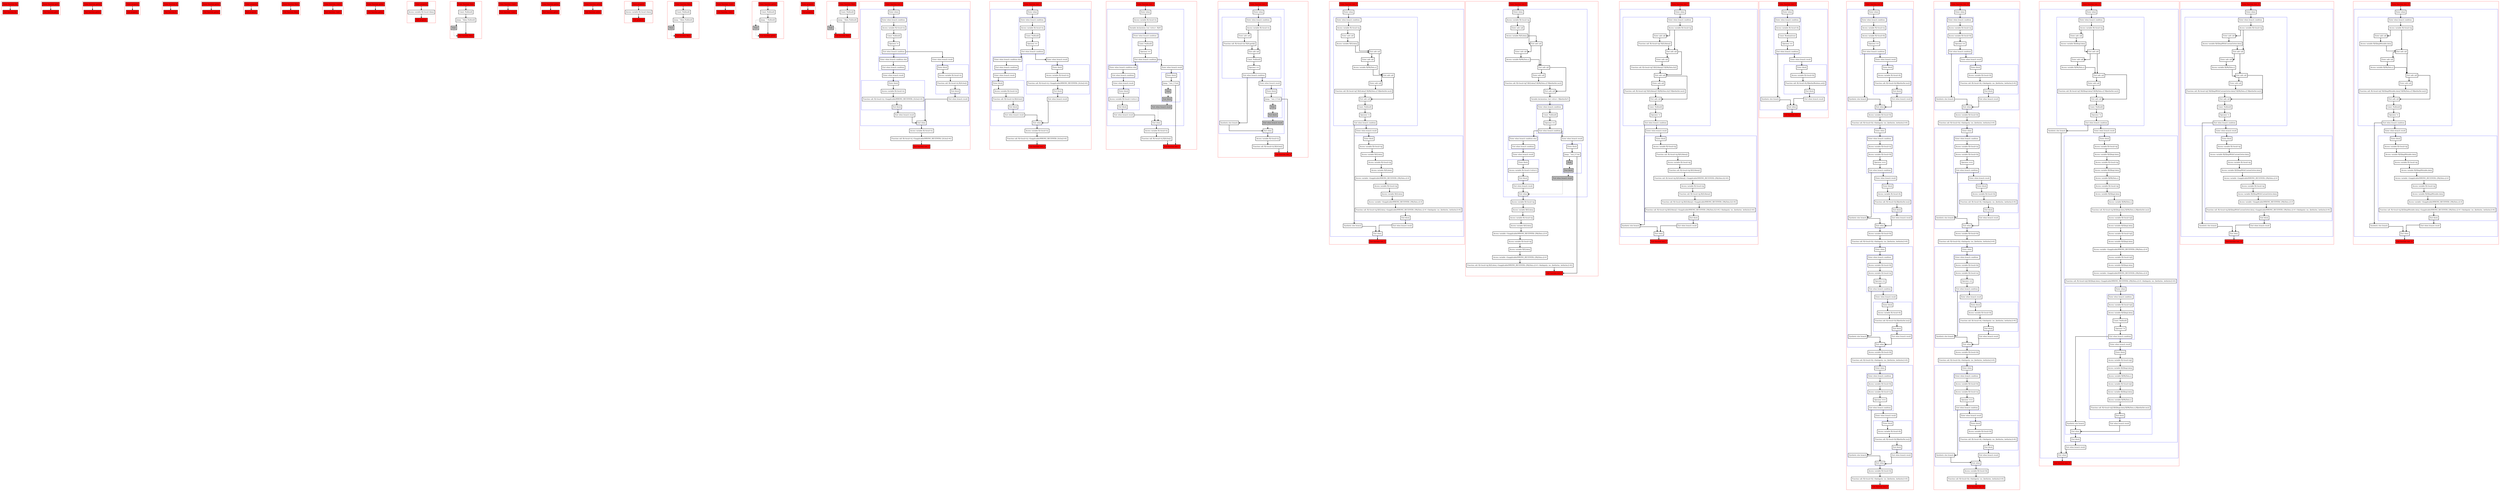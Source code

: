 digraph nullability_kt {
    graph [splines=ortho nodesep=3]
    node [shape=box penwidth=2]
    edge [penwidth=2]

    subgraph cluster_0 {
        color=red
        0 [label="Enter function foo" style="filled" fillcolor=red];
        1 [label="Exit function foo" style="filled" fillcolor=red];
    }

    0 -> {1};

    subgraph cluster_1 {
        color=red
        2 [label="Enter function getA" style="filled" fillcolor=red];
        3 [label="Exit function getA" style="filled" fillcolor=red];
    }

    2 -> {3};

    subgraph cluster_2 {
        color=red
        4 [label="Enter function getter" style="filled" fillcolor=red];
        5 [label="Exit function getter" style="filled" fillcolor=red];
    }

    4 -> {5};

    subgraph cluster_3 {
        color=red
        6 [label="Enter property" style="filled" fillcolor=red];
        7 [label="Exit property" style="filled" fillcolor=red];
    }

    6 -> {7};

    subgraph cluster_4 {
        color=red
        8 [label="Enter function fs" style="filled" fillcolor=red];
        9 [label="Exit function fs" style="filled" fillcolor=red];
    }

    8 -> {9};

    subgraph cluster_5 {
        color=red
        10 [label="Enter function getter" style="filled" fillcolor=red];
        11 [label="Exit function getter" style="filled" fillcolor=red];
    }

    10 -> {11};

    subgraph cluster_6 {
        color=red
        12 [label="Enter property" style="filled" fillcolor=red];
        13 [label="Exit property" style="filled" fillcolor=red];
    }

    12 -> {13};

    subgraph cluster_7 {
        color=red
        14 [label="Enter function fdata" style="filled" fillcolor=red];
        15 [label="Exit function fdata" style="filled" fillcolor=red];
    }

    14 -> {15};

    subgraph cluster_8 {
        color=red
        16 [label="Enter function <init>" style="filled" fillcolor=red];
        17 [label="Exit function <init>" style="filled" fillcolor=red];
    }

    16 -> {17};

    subgraph cluster_9 {
        color=red
        18 [label="Enter function getter" style="filled" fillcolor=red];
        19 [label="Exit function getter" style="filled" fillcolor=red];
    }

    18 -> {19};

    subgraph cluster_10 {
        color=red
        20 [label="Enter property" style="filled" fillcolor=red];
        21 [label="Access variable R|<local>/data|"];
        22 [label="Exit property" style="filled" fillcolor=red];
    }

    20 -> {21};
    21 -> {22};

    subgraph cluster_11 {
        color=red
        23 [label="Enter function fdata" style="filled" fillcolor=red];
        24 [label="Const: Null(null)"];
        25 [label="Jump: ^fdata Null(null)"];
        26 [label="Stub" style="filled" fillcolor=gray];
        27 [label="Exit function fdata" style="filled" fillcolor=red];
    }

    23 -> {24};
    24 -> {25};
    25 -> {27};
    25 -> {26} [style=dotted];
    26 -> {27} [style=dotted];

    subgraph cluster_12 {
        color=red
        28 [label="Enter function <init>" style="filled" fillcolor=red];
        29 [label="Exit function <init>" style="filled" fillcolor=red];
    }

    28 -> {29};

    subgraph cluster_13 {
        color=red
        30 [label="Enter function getter" style="filled" fillcolor=red];
        31 [label="Exit function getter" style="filled" fillcolor=red];
    }

    30 -> {31};

    subgraph cluster_14 {
        color=red
        32 [label="Enter function setter" style="filled" fillcolor=red];
        33 [label="Exit function setter" style="filled" fillcolor=red];
    }

    32 -> {33};

    subgraph cluster_15 {
        color=red
        34 [label="Enter property" style="filled" fillcolor=red];
        35 [label="Access variable R|<local>/data|"];
        36 [label="Exit property" style="filled" fillcolor=red];
    }

    34 -> {35};
    35 -> {36};

    subgraph cluster_16 {
        color=red
        37 [label="Enter function fdata" style="filled" fillcolor=red];
        38 [label="Const: Null(null)"];
        39 [label="Jump: ^fdata Null(null)"];
        40 [label="Stub" style="filled" fillcolor=gray];
        41 [label="Exit function fdata" style="filled" fillcolor=red];
    }

    37 -> {38};
    38 -> {39};
    39 -> {41};
    39 -> {40} [style=dotted];
    40 -> {41} [style=dotted];

    subgraph cluster_17 {
        color=red
        42 [label="Enter function <init>" style="filled" fillcolor=red];
        43 [label="Exit function <init>" style="filled" fillcolor=red];
    }

    42 -> {43};

    subgraph cluster_18 {
        color=red
        44 [label="Enter function getter" style="filled" fillcolor=red];
        45 [label="Const: Null(null)"];
        46 [label="Jump: ^ Null(null)"];
        47 [label="Stub" style="filled" fillcolor=gray];
        48 [label="Exit function getter" style="filled" fillcolor=red];
    }

    44 -> {45};
    45 -> {46};
    46 -> {48};
    46 -> {47} [style=dotted];
    47 -> {48} [style=dotted];

    subgraph cluster_19 {
        color=red
        49 [label="Enter property" style="filled" fillcolor=red];
        50 [label="Exit property" style="filled" fillcolor=red];
    }

    49 -> {50};

    subgraph cluster_20 {
        color=red
        51 [label="Enter function fdata" style="filled" fillcolor=red];
        52 [label="Const: Null(null)"];
        53 [label="Jump: ^fdata Null(null)"];
        54 [label="Stub" style="filled" fillcolor=gray];
        55 [label="Exit function fdata" style="filled" fillcolor=red];
    }

    51 -> {52};
    52 -> {53};
    53 -> {55};
    53 -> {54} [style=dotted];
    54 -> {55} [style=dotted];

    subgraph cluster_21 {
        color=red
        56 [label="Enter function test_1" style="filled" fillcolor=red];
        subgraph cluster_22 {
            color=blue
            57 [label="Enter when"];
            subgraph cluster_23 {
                color=blue
                58 [label="Enter when branch condition "];
                59 [label="Access variable R|<local>/x|"];
                60 [label="Const: Null(null)"];
                61 [label="Operator !="];
                62 [label="Exit when branch condition"];
            }
            subgraph cluster_24 {
                color=blue
                63 [label="Enter when branch condition else"];
                64 [label="Exit when branch condition"];
            }
            65 [label="Enter when branch result"];
            subgraph cluster_25 {
                color=blue
                66 [label="Enter block"];
                67 [label="Access variable R|<local>/x|"];
                68 [label="Function call: R|<local>/x|.<Inapplicable(WRONG_RECEIVER): [/A.foo]>#()"];
                69 [label="Exit block"];
            }
            70 [label="Exit when branch result"];
            71 [label="Enter when branch result"];
            subgraph cluster_26 {
                color=blue
                72 [label="Enter block"];
                73 [label="Access variable R|<local>/x|"];
                74 [label="Function call: R|<local>/x|.R|/A.foo|()"];
                75 [label="Exit block"];
            }
            76 [label="Exit when branch result"];
            77 [label="Exit when"];
        }
        78 [label="Access variable R|<local>/x|"];
        79 [label="Function call: R|<local>/x|.<Inapplicable(WRONG_RECEIVER): [/A.foo]>#()"];
        80 [label="Exit function test_1" style="filled" fillcolor=red];
    }

    56 -> {57};
    57 -> {58};
    58 -> {59};
    59 -> {60};
    60 -> {61};
    61 -> {62};
    62 -> {71 63};
    63 -> {64};
    64 -> {65};
    65 -> {66};
    66 -> {67};
    67 -> {68};
    68 -> {69};
    69 -> {70};
    70 -> {77};
    71 -> {72};
    72 -> {73};
    73 -> {74};
    74 -> {75};
    75 -> {76};
    76 -> {77};
    77 -> {78};
    78 -> {79};
    79 -> {80};

    subgraph cluster_27 {
        color=red
        81 [label="Enter function test_2" style="filled" fillcolor=red];
        subgraph cluster_28 {
            color=blue
            82 [label="Enter when"];
            subgraph cluster_29 {
                color=blue
                83 [label="Enter when branch condition "];
                84 [label="Access variable R|<local>/x|"];
                85 [label="Const: Null(null)"];
                86 [label="Operator =="];
                87 [label="Exit when branch condition"];
            }
            subgraph cluster_30 {
                color=blue
                88 [label="Enter when branch condition else"];
                89 [label="Exit when branch condition"];
            }
            90 [label="Enter when branch result"];
            subgraph cluster_31 {
                color=blue
                91 [label="Enter block"];
                92 [label="Access variable R|<local>/x|"];
                93 [label="Function call: R|<local>/x|.R|/A.foo|()"];
                94 [label="Exit block"];
            }
            95 [label="Exit when branch result"];
            96 [label="Enter when branch result"];
            subgraph cluster_32 {
                color=blue
                97 [label="Enter block"];
                98 [label="Access variable R|<local>/x|"];
                99 [label="Function call: R|<local>/x|.<Inapplicable(WRONG_RECEIVER): [/A.foo]>#()"];
                100 [label="Exit block"];
            }
            101 [label="Exit when branch result"];
            102 [label="Exit when"];
        }
        103 [label="Access variable R|<local>/x|"];
        104 [label="Function call: R|<local>/x|.<Inapplicable(WRONG_RECEIVER): [/A.foo]>#()"];
        105 [label="Exit function test_2" style="filled" fillcolor=red];
    }

    81 -> {82};
    82 -> {83};
    83 -> {84};
    84 -> {85};
    85 -> {86};
    86 -> {87};
    87 -> {96 88};
    88 -> {89};
    89 -> {90};
    90 -> {91};
    91 -> {92};
    92 -> {93};
    93 -> {94};
    94 -> {95};
    95 -> {102};
    96 -> {97};
    97 -> {98};
    98 -> {99};
    99 -> {100};
    100 -> {101};
    101 -> {102};
    102 -> {103};
    103 -> {104};
    104 -> {105};

    subgraph cluster_33 {
        color=red
        106 [label="Enter function test_3" style="filled" fillcolor=red];
        subgraph cluster_34 {
            color=blue
            107 [label="Enter when"];
            108 [label="Access variable R|<local>/x|"];
            109 [label="Variable declaration: lval <elvis>: R|A?|"];
            subgraph cluster_35 {
                color=blue
                110 [label="Enter when branch condition "];
                111 [label="Const: Null(null)"];
                112 [label="Operator =="];
                113 [label="Exit when branch condition"];
            }
            subgraph cluster_36 {
                color=blue
                114 [label="Enter when branch condition else"];
                115 [label="Exit when branch condition"];
            }
            116 [label="Enter when branch result"];
            subgraph cluster_37 {
                color=blue
                117 [label="Enter block"];
                118 [label="Access variable R|<local>/<elvis>|"];
                119 [label="Exit block"];
            }
            120 [label="Exit when branch result"];
            121 [label="Enter when branch result"];
            subgraph cluster_38 {
                color=blue
                122 [label="Enter block"];
                123 [label="Jump: ^test_3 Unit"];
                124 [label="Stub" style="filled" fillcolor=gray];
                125 [label="Exit block" style="filled" fillcolor=gray];
            }
            126 [label="Exit when branch result" style="filled" fillcolor=gray];
            127 [label="Exit when"];
        }
        128 [label="Access variable R|<local>/x|"];
        129 [label="Function call: R|<local>/x|.R|/A.foo|()"];
        130 [label="Exit function test_3" style="filled" fillcolor=red];
    }

    106 -> {107};
    107 -> {108};
    108 -> {109};
    109 -> {110};
    110 -> {111};
    111 -> {112};
    112 -> {113};
    113 -> {121 114};
    114 -> {115};
    115 -> {116};
    116 -> {117};
    117 -> {118};
    118 -> {119};
    119 -> {120};
    120 -> {127};
    121 -> {122};
    122 -> {123};
    123 -> {130};
    123 -> {124} [style=dotted];
    124 -> {125} [style=dotted];
    125 -> {126} [style=dotted];
    126 -> {127} [style=dotted];
    127 -> {128};
    128 -> {129};
    129 -> {130};

    subgraph cluster_39 {
        color=red
        131 [label="Enter function test_4" style="filled" fillcolor=red];
        subgraph cluster_40 {
            color=blue
            132 [label="Enter when"];
            subgraph cluster_41 {
                color=blue
                133 [label="Enter when branch condition "];
                134 [label="Access variable R|<local>/x|"];
                135 [label="Enter safe call"];
                136 [label="Function call: R|<local>/x|?.R|/A.getA|()"];
                137 [label="Exit safe call"];
                138 [label="Const: Null(null)"];
                139 [label="Operator =="];
                140 [label="Exit when branch condition"];
            }
            141 [label="Synthetic else branch"];
            142 [label="Enter when branch result"];
            subgraph cluster_42 {
                color=blue
                143 [label="Enter block"];
                144 [label="Jump: ^test_4 Unit"];
                145 [label="Stub" style="filled" fillcolor=gray];
                146 [label="Exit block" style="filled" fillcolor=gray];
            }
            147 [label="Exit when branch result" style="filled" fillcolor=gray];
            148 [label="Exit when"];
        }
        149 [label="Access variable R|<local>/x|"];
        150 [label="Function call: R|<local>/x|.R|/A.foo|()"];
        151 [label="Exit function test_4" style="filled" fillcolor=red];
    }

    131 -> {132};
    132 -> {133};
    133 -> {134};
    134 -> {135 137};
    135 -> {136};
    136 -> {137};
    137 -> {138};
    138 -> {139};
    139 -> {140};
    140 -> {142 141};
    141 -> {148};
    142 -> {143};
    143 -> {144};
    144 -> {151};
    144 -> {145} [style=dotted];
    145 -> {146} [style=dotted];
    146 -> {147} [style=dotted];
    147 -> {148} [style=dotted];
    148 -> {149};
    149 -> {150};
    150 -> {151};

    subgraph cluster_43 {
        color=red
        152 [label="Enter function test_5" style="filled" fillcolor=red];
        subgraph cluster_44 {
            color=blue
            153 [label="Enter when"];
            subgraph cluster_45 {
                color=blue
                154 [label="Enter when branch condition "];
                155 [label="Access variable R|<local>/q|"];
                156 [label="Enter safe call"];
                157 [label="Access variable R|/Q.data|"];
                158 [label="Exit safe call"];
                159 [label="Enter safe call"];
                160 [label="Access variable R|/MyData.s|"];
                161 [label="Exit safe call"];
                162 [label="Enter safe call"];
                163 [label="Function call: R|<local>/q|?.R|/Q.data|?.R|/MyData.s|?.R|kotlin/Int.inc|()"];
                164 [label="Exit safe call"];
                165 [label="Const: Null(null)"];
                166 [label="Operator !="];
                167 [label="Exit when branch condition"];
            }
            168 [label="Synthetic else branch"];
            169 [label="Enter when branch result"];
            subgraph cluster_46 {
                color=blue
                170 [label="Enter block"];
                171 [label="Access variable R|<local>/q|"];
                172 [label="Access variable R|/Q.data|"];
                173 [label="Access variable R|<local>/q|"];
                174 [label="Access variable R|/Q.data|"];
                175 [label="Access variable <Inapplicable(WRONG_RECEIVER): [/MyData.s]>#"];
                176 [label="Access variable R|<local>/q|"];
                177 [label="Access variable R|/Q.data|"];
                178 [label="Access variable <Inapplicable(WRONG_RECEIVER): [/MyData.s]>#"];
                179 [label="Function call: R|<local>/q|.R|/Q.data|.<Inapplicable(WRONG_RECEIVER): [/MyData.s]>#.<Ambiguity: inc, [kotlin/inc, kotlin/inc]>#()"];
                180 [label="Exit block"];
            }
            181 [label="Exit when branch result"];
            182 [label="Exit when"];
        }
        183 [label="Exit function test_5" style="filled" fillcolor=red];
    }

    152 -> {153};
    153 -> {154};
    154 -> {155};
    155 -> {156 158};
    156 -> {157};
    157 -> {158};
    158 -> {159 161};
    159 -> {160};
    160 -> {161};
    161 -> {162 164};
    162 -> {163};
    163 -> {164};
    164 -> {165};
    165 -> {166};
    166 -> {167};
    167 -> {169 168};
    168 -> {182};
    169 -> {170};
    170 -> {171};
    171 -> {172};
    172 -> {173};
    173 -> {174};
    174 -> {175};
    175 -> {176};
    176 -> {177};
    177 -> {178};
    178 -> {179};
    179 -> {180};
    180 -> {181};
    181 -> {182};
    182 -> {183};

    subgraph cluster_47 {
        color=red
        184 [label="Enter function test_6" style="filled" fillcolor=red];
        subgraph cluster_48 {
            color=blue
            185 [label="Enter when"];
            186 [label="Access variable R|<local>/q|"];
            187 [label="Enter safe call"];
            188 [label="Access variable R|/Q.data|"];
            189 [label="Exit safe call"];
            190 [label="Enter safe call"];
            191 [label="Access variable R|/MyData.s|"];
            192 [label="Exit safe call"];
            193 [label="Enter safe call"];
            194 [label="Function call: R|<local>/q|?.R|/Q.data|?.R|/MyData.s|?.R|kotlin/Int.inc|()"];
            195 [label="Exit safe call"];
            196 [label="Variable declaration: lval <elvis>: R|kotlin/Int?|"];
            subgraph cluster_49 {
                color=blue
                197 [label="Enter when branch condition "];
                198 [label="Const: Null(null)"];
                199 [label="Operator =="];
                200 [label="Exit when branch condition"];
            }
            subgraph cluster_50 {
                color=blue
                201 [label="Enter when branch condition else"];
                202 [label="Exit when branch condition"];
            }
            203 [label="Enter when branch result"];
            subgraph cluster_51 {
                color=blue
                204 [label="Enter block"];
                205 [label="Access variable R|<local>/<elvis>|"];
                206 [label="Exit block"];
            }
            207 [label="Exit when branch result"];
            208 [label="Enter when branch result"];
            subgraph cluster_52 {
                color=blue
                209 [label="Enter block"];
                210 [label="Jump: ^test_6 Unit"];
                211 [label="Stub" style="filled" fillcolor=gray];
                212 [label="Exit block" style="filled" fillcolor=gray];
            }
            213 [label="Exit when branch result" style="filled" fillcolor=gray];
            214 [label="Exit when"];
        }
        215 [label="Access variable R|<local>/q|"];
        216 [label="Access variable R|/Q.data|"];
        217 [label="Access variable R|<local>/q|"];
        218 [label="Access variable R|/Q.data|"];
        219 [label="Access variable <Inapplicable(WRONG_RECEIVER): [/MyData.s]>#"];
        220 [label="Access variable R|<local>/q|"];
        221 [label="Access variable R|/Q.data|"];
        222 [label="Access variable <Inapplicable(WRONG_RECEIVER): [/MyData.s]>#"];
        223 [label="Function call: R|<local>/q|.R|/Q.data|.<Inapplicable(WRONG_RECEIVER): [/MyData.s]>#.<Ambiguity: inc, [kotlin/inc, kotlin/inc]>#()"];
        224 [label="Exit function test_6" style="filled" fillcolor=red];
    }

    184 -> {185};
    185 -> {186};
    186 -> {187 189};
    187 -> {188};
    188 -> {189};
    189 -> {190 192};
    190 -> {191};
    191 -> {192};
    192 -> {193 195};
    193 -> {194};
    194 -> {195};
    195 -> {196};
    196 -> {197};
    197 -> {198};
    198 -> {199};
    199 -> {200};
    200 -> {208 201};
    201 -> {202};
    202 -> {203};
    203 -> {204};
    204 -> {205};
    205 -> {206};
    206 -> {207};
    207 -> {214};
    208 -> {209};
    209 -> {210};
    210 -> {224};
    210 -> {211} [style=dotted];
    211 -> {212} [style=dotted];
    212 -> {213} [style=dotted];
    213 -> {214} [style=dotted];
    214 -> {215};
    215 -> {216};
    216 -> {217};
    217 -> {218};
    218 -> {219};
    219 -> {220};
    220 -> {221};
    221 -> {222};
    222 -> {223};
    223 -> {224};

    subgraph cluster_53 {
        color=red
        225 [label="Enter function test_7" style="filled" fillcolor=red];
        subgraph cluster_54 {
            color=blue
            226 [label="Enter when"];
            subgraph cluster_55 {
                color=blue
                227 [label="Enter when branch condition "];
                228 [label="Access variable R|<local>/q|"];
                229 [label="Enter safe call"];
                230 [label="Function call: R|<local>/q|?.R|/Q.fdata|()"];
                231 [label="Exit safe call"];
                232 [label="Enter safe call"];
                233 [label="Function call: R|<local>/q|?.R|/Q.fdata|()?.R|/MyData.fs|()"];
                234 [label="Exit safe call"];
                235 [label="Enter safe call"];
                236 [label="Function call: R|<local>/q|?.R|/Q.fdata|()?.R|/MyData.fs|()?.R|kotlin/Int.inc|()"];
                237 [label="Exit safe call"];
                238 [label="Const: Null(null)"];
                239 [label="Operator !="];
                240 [label="Exit when branch condition"];
            }
            241 [label="Synthetic else branch"];
            242 [label="Enter when branch result"];
            subgraph cluster_56 {
                color=blue
                243 [label="Enter block"];
                244 [label="Access variable R|<local>/q|"];
                245 [label="Function call: R|<local>/q|.R|/Q.fdata|()"];
                246 [label="Access variable R|<local>/q|"];
                247 [label="Function call: R|<local>/q|.R|/Q.fdata|()"];
                248 [label="Function call: R|<local>/q|.R|/Q.fdata|().<Inapplicable(WRONG_RECEIVER): [/MyData.fs]>#()"];
                249 [label="Access variable R|<local>/q|"];
                250 [label="Function call: R|<local>/q|.R|/Q.fdata|()"];
                251 [label="Function call: R|<local>/q|.R|/Q.fdata|().<Inapplicable(WRONG_RECEIVER): [/MyData.fs]>#()"];
                252 [label="Function call: R|<local>/q|.R|/Q.fdata|().<Inapplicable(WRONG_RECEIVER): [/MyData.fs]>#().<Ambiguity: inc, [kotlin/inc, kotlin/inc]>#()"];
                253 [label="Exit block"];
            }
            254 [label="Exit when branch result"];
            255 [label="Exit when"];
        }
        256 [label="Exit function test_7" style="filled" fillcolor=red];
    }

    225 -> {226};
    226 -> {227};
    227 -> {228};
    228 -> {229 231};
    229 -> {230};
    230 -> {231};
    231 -> {232 234};
    232 -> {233};
    233 -> {234};
    234 -> {235 237};
    235 -> {236};
    236 -> {237};
    237 -> {238};
    238 -> {239};
    239 -> {240};
    240 -> {242 241};
    241 -> {255};
    242 -> {243};
    243 -> {244};
    244 -> {245};
    245 -> {246};
    246 -> {247};
    247 -> {248};
    248 -> {249};
    249 -> {250};
    250 -> {251};
    251 -> {252};
    252 -> {253};
    253 -> {254};
    254 -> {255};
    255 -> {256};

    subgraph cluster_57 {
        color=red
        257 [label="Enter function test_8" style="filled" fillcolor=red];
        subgraph cluster_58 {
            color=blue
            258 [label="Enter when"];
            subgraph cluster_59 {
                color=blue
                259 [label="Enter when branch condition "];
                260 [label="Access variable R|<local>/b|"];
                261 [label="Const: Boolean(true)"];
                262 [label="Operator =="];
                263 [label="Exit when branch condition"];
            }
            264 [label="Synthetic else branch"];
            265 [label="Enter when branch result"];
            subgraph cluster_60 {
                color=blue
                266 [label="Enter block"];
                267 [label="Access variable R|<local>/b|"];
                268 [label="Function call: R|<local>/b|.R|kotlin/Boolean.not|()"];
                269 [label="Exit block"];
            }
            270 [label="Exit when branch result"];
            271 [label="Exit when"];
        }
        272 [label="Exit function test_8" style="filled" fillcolor=red];
    }

    257 -> {258};
    258 -> {259};
    259 -> {260};
    260 -> {261};
    261 -> {262};
    262 -> {263};
    263 -> {265 264};
    264 -> {271};
    265 -> {266};
    266 -> {267};
    267 -> {268};
    268 -> {269};
    269 -> {270};
    270 -> {271};
    271 -> {272};

    subgraph cluster_61 {
        color=red
        273 [label="Enter function test_9" style="filled" fillcolor=red];
        subgraph cluster_62 {
            color=blue
            274 [label="Enter when"];
            subgraph cluster_63 {
                color=blue
                275 [label="Enter when branch condition "];
                276 [label="Access variable R|<local>/a|"];
                277 [label="Access variable R|<local>/b|"];
                278 [label="Operator =="];
                279 [label="Exit when branch condition"];
            }
            280 [label="Synthetic else branch"];
            281 [label="Enter when branch result"];
            subgraph cluster_64 {
                color=blue
                282 [label="Enter block"];
                283 [label="Access variable R|<local>/b|"];
                284 [label="Function call: R|<local>/b|.R|kotlin/Int.inc|()"];
                285 [label="Exit block"];
            }
            286 [label="Exit when branch result"];
            287 [label="Exit when"];
        }
        288 [label="Access variable R|<local>/b|"];
        289 [label="Function call: R|<local>/b|.<Ambiguity: inc, [kotlin/inc, kotlin/inc]>#()"];
        subgraph cluster_65 {
            color=blue
            290 [label="Enter when"];
            subgraph cluster_66 {
                color=blue
                291 [label="Enter when branch condition "];
                292 [label="Access variable R|<local>/a|"];
                293 [label="Access variable R|<local>/b|"];
                294 [label="Operator ==="];
                295 [label="Exit when branch condition"];
            }
            296 [label="Synthetic else branch"];
            297 [label="Enter when branch result"];
            subgraph cluster_67 {
                color=blue
                298 [label="Enter block"];
                299 [label="Access variable R|<local>/b|"];
                300 [label="Function call: R|<local>/b|.R|kotlin/Int.inc|()"];
                301 [label="Exit block"];
            }
            302 [label="Exit when branch result"];
            303 [label="Exit when"];
        }
        304 [label="Access variable R|<local>/b|"];
        305 [label="Function call: R|<local>/b|.<Ambiguity: inc, [kotlin/inc, kotlin/inc]>#()"];
        subgraph cluster_68 {
            color=blue
            306 [label="Enter when"];
            subgraph cluster_69 {
                color=blue
                307 [label="Enter when branch condition "];
                308 [label="Access variable R|<local>/b|"];
                309 [label="Access variable R|<local>/a|"];
                310 [label="Operator =="];
                311 [label="Exit when branch condition"];
            }
            312 [label="Synthetic else branch"];
            313 [label="Enter when branch result"];
            subgraph cluster_70 {
                color=blue
                314 [label="Enter block"];
                315 [label="Access variable R|<local>/b|"];
                316 [label="Function call: R|<local>/b|.R|kotlin/Int.inc|()"];
                317 [label="Exit block"];
            }
            318 [label="Exit when branch result"];
            319 [label="Exit when"];
        }
        320 [label="Access variable R|<local>/b|"];
        321 [label="Function call: R|<local>/b|.<Ambiguity: inc, [kotlin/inc, kotlin/inc]>#()"];
        subgraph cluster_71 {
            color=blue
            322 [label="Enter when"];
            subgraph cluster_72 {
                color=blue
                323 [label="Enter when branch condition "];
                324 [label="Access variable R|<local>/b|"];
                325 [label="Access variable R|<local>/a|"];
                326 [label="Operator ==="];
                327 [label="Exit when branch condition"];
            }
            328 [label="Synthetic else branch"];
            329 [label="Enter when branch result"];
            subgraph cluster_73 {
                color=blue
                330 [label="Enter block"];
                331 [label="Access variable R|<local>/b|"];
                332 [label="Function call: R|<local>/b|.R|kotlin/Int.inc|()"];
                333 [label="Exit block"];
            }
            334 [label="Exit when branch result"];
            335 [label="Exit when"];
        }
        336 [label="Access variable R|<local>/b|"];
        337 [label="Function call: R|<local>/b|.<Ambiguity: inc, [kotlin/inc, kotlin/inc]>#()"];
        338 [label="Exit function test_9" style="filled" fillcolor=red];
    }

    273 -> {274};
    274 -> {275};
    275 -> {276};
    276 -> {277};
    277 -> {278};
    278 -> {279};
    279 -> {281 280};
    280 -> {287};
    281 -> {282};
    282 -> {283};
    283 -> {284};
    284 -> {285};
    285 -> {286};
    286 -> {287};
    287 -> {288};
    288 -> {289};
    289 -> {290};
    290 -> {291};
    291 -> {292};
    292 -> {293};
    293 -> {294};
    294 -> {295};
    295 -> {297 296};
    296 -> {303};
    297 -> {298};
    298 -> {299};
    299 -> {300};
    300 -> {301};
    301 -> {302};
    302 -> {303};
    303 -> {304};
    304 -> {305};
    305 -> {306};
    306 -> {307};
    307 -> {308};
    308 -> {309};
    309 -> {310};
    310 -> {311};
    311 -> {313 312};
    312 -> {319};
    313 -> {314};
    314 -> {315};
    315 -> {316};
    316 -> {317};
    317 -> {318};
    318 -> {319};
    319 -> {320};
    320 -> {321};
    321 -> {322};
    322 -> {323};
    323 -> {324};
    324 -> {325};
    325 -> {326};
    326 -> {327};
    327 -> {329 328};
    328 -> {335};
    329 -> {330};
    330 -> {331};
    331 -> {332};
    332 -> {333};
    333 -> {334};
    334 -> {335};
    335 -> {336};
    336 -> {337};
    337 -> {338};

    subgraph cluster_74 {
        color=red
        339 [label="Enter function test_10" style="filled" fillcolor=red];
        subgraph cluster_75 {
            color=blue
            340 [label="Enter when"];
            subgraph cluster_76 {
                color=blue
                341 [label="Enter when branch condition "];
                342 [label="Access variable R|<local>/a|"];
                343 [label="Access variable R|<local>/b|"];
                344 [label="Operator =="];
                345 [label="Exit when branch condition"];
            }
            346 [label="Synthetic else branch"];
            347 [label="Enter when branch result"];
            subgraph cluster_77 {
                color=blue
                348 [label="Enter block"];
                349 [label="Access variable R|<local>/b|"];
                350 [label="Function call: R|<local>/b|.<Ambiguity: inc, [kotlin/inc, kotlin/inc]>#()"];
                351 [label="Exit block"];
            }
            352 [label="Exit when branch result"];
            353 [label="Exit when"];
        }
        354 [label="Access variable R|<local>/b|"];
        355 [label="Function call: R|<local>/b|.<Ambiguity: inc, [kotlin/inc, kotlin/inc]>#()"];
        subgraph cluster_78 {
            color=blue
            356 [label="Enter when"];
            subgraph cluster_79 {
                color=blue
                357 [label="Enter when branch condition "];
                358 [label="Access variable R|<local>/a|"];
                359 [label="Access variable R|<local>/b|"];
                360 [label="Operator ==="];
                361 [label="Exit when branch condition"];
            }
            362 [label="Synthetic else branch"];
            363 [label="Enter when branch result"];
            subgraph cluster_80 {
                color=blue
                364 [label="Enter block"];
                365 [label="Access variable R|<local>/b|"];
                366 [label="Function call: R|<local>/b|.<Ambiguity: inc, [kotlin/inc, kotlin/inc]>#()"];
                367 [label="Exit block"];
            }
            368 [label="Exit when branch result"];
            369 [label="Exit when"];
        }
        370 [label="Access variable R|<local>/b|"];
        371 [label="Function call: R|<local>/b|.<Ambiguity: inc, [kotlin/inc, kotlin/inc]>#()"];
        subgraph cluster_81 {
            color=blue
            372 [label="Enter when"];
            subgraph cluster_82 {
                color=blue
                373 [label="Enter when branch condition "];
                374 [label="Access variable R|<local>/b|"];
                375 [label="Access variable R|<local>/a|"];
                376 [label="Operator =="];
                377 [label="Exit when branch condition"];
            }
            378 [label="Synthetic else branch"];
            379 [label="Enter when branch result"];
            subgraph cluster_83 {
                color=blue
                380 [label="Enter block"];
                381 [label="Access variable R|<local>/b|"];
                382 [label="Function call: R|<local>/b|.<Ambiguity: inc, [kotlin/inc, kotlin/inc]>#()"];
                383 [label="Exit block"];
            }
            384 [label="Exit when branch result"];
            385 [label="Exit when"];
        }
        386 [label="Access variable R|<local>/b|"];
        387 [label="Function call: R|<local>/b|.<Ambiguity: inc, [kotlin/inc, kotlin/inc]>#()"];
        subgraph cluster_84 {
            color=blue
            388 [label="Enter when"];
            subgraph cluster_85 {
                color=blue
                389 [label="Enter when branch condition "];
                390 [label="Access variable R|<local>/b|"];
                391 [label="Access variable R|<local>/a|"];
                392 [label="Operator ==="];
                393 [label="Exit when branch condition"];
            }
            394 [label="Synthetic else branch"];
            395 [label="Enter when branch result"];
            subgraph cluster_86 {
                color=blue
                396 [label="Enter block"];
                397 [label="Access variable R|<local>/b|"];
                398 [label="Function call: R|<local>/b|.<Ambiguity: inc, [kotlin/inc, kotlin/inc]>#()"];
                399 [label="Exit block"];
            }
            400 [label="Exit when branch result"];
            401 [label="Exit when"];
        }
        402 [label="Access variable R|<local>/b|"];
        403 [label="Function call: R|<local>/b|.<Ambiguity: inc, [kotlin/inc, kotlin/inc]>#()"];
        404 [label="Exit function test_10" style="filled" fillcolor=red];
    }

    339 -> {340};
    340 -> {341};
    341 -> {342};
    342 -> {343};
    343 -> {344};
    344 -> {345};
    345 -> {347 346};
    346 -> {353};
    347 -> {348};
    348 -> {349};
    349 -> {350};
    350 -> {351};
    351 -> {352};
    352 -> {353};
    353 -> {354};
    354 -> {355};
    355 -> {356};
    356 -> {357};
    357 -> {358};
    358 -> {359};
    359 -> {360};
    360 -> {361};
    361 -> {363 362};
    362 -> {369};
    363 -> {364};
    364 -> {365};
    365 -> {366};
    366 -> {367};
    367 -> {368};
    368 -> {369};
    369 -> {370};
    370 -> {371};
    371 -> {372};
    372 -> {373};
    373 -> {374};
    374 -> {375};
    375 -> {376};
    376 -> {377};
    377 -> {379 378};
    378 -> {385};
    379 -> {380};
    380 -> {381};
    381 -> {382};
    382 -> {383};
    383 -> {384};
    384 -> {385};
    385 -> {386};
    386 -> {387};
    387 -> {388};
    388 -> {389};
    389 -> {390};
    390 -> {391};
    391 -> {392};
    392 -> {393};
    393 -> {395 394};
    394 -> {401};
    395 -> {396};
    396 -> {397};
    397 -> {398};
    398 -> {399};
    399 -> {400};
    400 -> {401};
    401 -> {402};
    402 -> {403};
    403 -> {404};

    subgraph cluster_87 {
        color=red
        405 [label="Enter function test_11" style="filled" fillcolor=red];
        subgraph cluster_88 {
            color=blue
            406 [label="Enter when"];
            subgraph cluster_89 {
                color=blue
                407 [label="Enter when branch condition "];
                408 [label="Access variable R|<local>/q|"];
                409 [label="Enter safe call"];
                410 [label="Access variable R|/QImpl.data|"];
                411 [label="Exit safe call"];
                412 [label="Enter safe call"];
                413 [label="Access variable R|/MyData.s|"];
                414 [label="Exit safe call"];
                415 [label="Enter safe call"];
                416 [label="Function call: R|<local>/q|?.R|/QImpl.data|?.R|/MyData.s|?.R|kotlin/Int.inc|()"];
                417 [label="Exit safe call"];
                418 [label="Const: Null(null)"];
                419 [label="Operator !="];
                420 [label="Exit when branch condition"];
            }
            421 [label="Synthetic else branch"];
            422 [label="Enter when branch result"];
            subgraph cluster_90 {
                color=blue
                423 [label="Enter block"];
                424 [label="Access variable R|<local>/q|"];
                425 [label="Access variable R|/QImpl.data|"];
                426 [label="Access variable R|<local>/q|"];
                427 [label="Access variable R|/QImpl.data|"];
                428 [label="Access variable R|/MyData.s|"];
                429 [label="Access variable R|<local>/q|"];
                430 [label="Access variable R|/QImpl.data|"];
                431 [label="Access variable R|/MyData.s|"];
                432 [label="Function call: R|<local>/q|.R|/QImpl.data|.R|/MyData.s|.R|kotlin/Int.inc|()"];
                433 [label="Access variable R|<local>/q2|"];
                434 [label="Access variable R|/QImpl.data|"];
                435 [label="Access variable R|<local>/q2|"];
                436 [label="Access variable R|/QImpl.data|"];
                437 [label="Access variable <Inapplicable(WRONG_RECEIVER): [/MyData.s]>#"];
                438 [label="Access variable R|<local>/q2|"];
                439 [label="Access variable R|/QImpl.data|"];
                440 [label="Access variable <Inapplicable(WRONG_RECEIVER): [/MyData.s]>#"];
                441 [label="Function call: R|<local>/q2|.R|/QImpl.data|.<Inapplicable(WRONG_RECEIVER): [/MyData.s]>#.<Ambiguity: inc, [kotlin/inc, kotlin/inc]>#()"];
                subgraph cluster_91 {
                    color=blue
                    442 [label="Enter when"];
                    subgraph cluster_92 {
                        color=blue
                        443 [label="Enter when branch condition "];
                        444 [label="Access variable R|<local>/q2|"];
                        445 [label="Access variable R|/QImpl.data|"];
                        446 [label="Const: Null(null)"];
                        447 [label="Operator !="];
                        448 [label="Exit when branch condition"];
                    }
                    449 [label="Synthetic else branch"];
                    450 [label="Enter when branch result"];
                    subgraph cluster_93 {
                        color=blue
                        451 [label="Enter block"];
                        452 [label="Access variable R|<local>/q2|"];
                        453 [label="Access variable R|/QImpl.data|"];
                        454 [label="Access variable R|/MyData.s|"];
                        455 [label="Access variable R|<local>/q2|"];
                        456 [label="Access variable R|/QImpl.data|"];
                        457 [label="Access variable R|/MyData.s|"];
                        458 [label="Function call: R|<local>/q2|.R|/QImpl.data|.R|/MyData.s|.R|kotlin/Int.inc|()"];
                        459 [label="Exit block"];
                    }
                    460 [label="Exit when branch result"];
                    461 [label="Exit when"];
                }
                462 [label="Exit block"];
            }
            463 [label="Exit when branch result"];
            464 [label="Exit when"];
        }
        465 [label="Exit function test_11" style="filled" fillcolor=red];
    }

    405 -> {406};
    406 -> {407};
    407 -> {408};
    408 -> {409 411};
    409 -> {410};
    410 -> {411};
    411 -> {412 414};
    412 -> {413};
    413 -> {414};
    414 -> {415 417};
    415 -> {416};
    416 -> {417};
    417 -> {418};
    418 -> {419};
    419 -> {420};
    420 -> {422 421};
    421 -> {464};
    422 -> {423};
    423 -> {424};
    424 -> {425};
    425 -> {426};
    426 -> {427};
    427 -> {428};
    428 -> {429};
    429 -> {430};
    430 -> {431};
    431 -> {432};
    432 -> {433};
    433 -> {434};
    434 -> {435};
    435 -> {436};
    436 -> {437};
    437 -> {438};
    438 -> {439};
    439 -> {440};
    440 -> {441};
    441 -> {442};
    442 -> {443};
    443 -> {444};
    444 -> {445};
    445 -> {446};
    446 -> {447};
    447 -> {448};
    448 -> {450 449};
    449 -> {461};
    450 -> {451};
    451 -> {452};
    452 -> {453};
    453 -> {454};
    454 -> {455};
    455 -> {456};
    456 -> {457};
    457 -> {458};
    458 -> {459};
    459 -> {460};
    460 -> {461};
    461 -> {462};
    462 -> {463};
    463 -> {464};
    464 -> {465};

    subgraph cluster_94 {
        color=red
        466 [label="Enter function test_12" style="filled" fillcolor=red];
        subgraph cluster_95 {
            color=blue
            467 [label="Enter when"];
            subgraph cluster_96 {
                color=blue
                468 [label="Enter when branch condition "];
                469 [label="Access variable R|<local>/q|"];
                470 [label="Enter safe call"];
                471 [label="Access variable R|/QImplWithCustomGetter.data|"];
                472 [label="Exit safe call"];
                473 [label="Enter safe call"];
                474 [label="Access variable R|/MyData.s|"];
                475 [label="Exit safe call"];
                476 [label="Enter safe call"];
                477 [label="Function call: R|<local>/q|?.R|/QImplWithCustomGetter.data|?.R|/MyData.s|?.R|kotlin/Int.inc|()"];
                478 [label="Exit safe call"];
                479 [label="Const: Null(null)"];
                480 [label="Operator !="];
                481 [label="Exit when branch condition"];
            }
            482 [label="Synthetic else branch"];
            483 [label="Enter when branch result"];
            subgraph cluster_97 {
                color=blue
                484 [label="Enter block"];
                485 [label="Access variable R|<local>/q|"];
                486 [label="Access variable R|/QImplWithCustomGetter.data|"];
                487 [label="Access variable R|<local>/q|"];
                488 [label="Access variable R|/QImplWithCustomGetter.data|"];
                489 [label="Access variable <Inapplicable(WRONG_RECEIVER): [/MyData.s]>#"];
                490 [label="Access variable R|<local>/q|"];
                491 [label="Access variable R|/QImplWithCustomGetter.data|"];
                492 [label="Access variable <Inapplicable(WRONG_RECEIVER): [/MyData.s]>#"];
                493 [label="Function call: R|<local>/q|.R|/QImplWithCustomGetter.data|.<Inapplicable(WRONG_RECEIVER): [/MyData.s]>#.<Ambiguity: inc, [kotlin/inc, kotlin/inc]>#()"];
                494 [label="Exit block"];
            }
            495 [label="Exit when branch result"];
            496 [label="Exit when"];
        }
        497 [label="Exit function test_12" style="filled" fillcolor=red];
    }

    466 -> {467};
    467 -> {468};
    468 -> {469};
    469 -> {470 472};
    470 -> {471};
    471 -> {472};
    472 -> {473 475};
    473 -> {474};
    474 -> {475};
    475 -> {476 478};
    476 -> {477};
    477 -> {478};
    478 -> {479};
    479 -> {480};
    480 -> {481};
    481 -> {483 482};
    482 -> {496};
    483 -> {484};
    484 -> {485};
    485 -> {486};
    486 -> {487};
    487 -> {488};
    488 -> {489};
    489 -> {490};
    490 -> {491};
    491 -> {492};
    492 -> {493};
    493 -> {494};
    494 -> {495};
    495 -> {496};
    496 -> {497};

    subgraph cluster_98 {
        color=red
        498 [label="Enter function test_13" style="filled" fillcolor=red];
        subgraph cluster_99 {
            color=blue
            499 [label="Enter when"];
            subgraph cluster_100 {
                color=blue
                500 [label="Enter when branch condition "];
                501 [label="Access variable R|<local>/q|"];
                502 [label="Enter safe call"];
                503 [label="Access variable R|/QImplMutable.data|"];
                504 [label="Exit safe call"];
                505 [label="Enter safe call"];
                506 [label="Access variable R|/MyData.s|"];
                507 [label="Exit safe call"];
                508 [label="Enter safe call"];
                509 [label="Function call: R|<local>/q|?.R|/QImplMutable.data|?.R|/MyData.s|?.R|kotlin/Int.inc|()"];
                510 [label="Exit safe call"];
                511 [label="Const: Null(null)"];
                512 [label="Operator !="];
                513 [label="Exit when branch condition"];
            }
            514 [label="Synthetic else branch"];
            515 [label="Enter when branch result"];
            subgraph cluster_101 {
                color=blue
                516 [label="Enter block"];
                517 [label="Access variable R|<local>/q|"];
                518 [label="Access variable R|/QImplMutable.data|"];
                519 [label="Access variable R|<local>/q|"];
                520 [label="Access variable R|/QImplMutable.data|"];
                521 [label="Access variable <Inapplicable(WRONG_RECEIVER): [/MyData.s]>#"];
                522 [label="Access variable R|<local>/q|"];
                523 [label="Access variable R|/QImplMutable.data|"];
                524 [label="Access variable <Inapplicable(WRONG_RECEIVER): [/MyData.s]>#"];
                525 [label="Function call: R|<local>/q|.R|/QImplMutable.data|.<Inapplicable(WRONG_RECEIVER): [/MyData.s]>#.<Ambiguity: inc, [kotlin/inc, kotlin/inc]>#()"];
                526 [label="Exit block"];
            }
            527 [label="Exit when branch result"];
            528 [label="Exit when"];
        }
        529 [label="Exit function test_13" style="filled" fillcolor=red];
    }

    498 -> {499};
    499 -> {500};
    500 -> {501};
    501 -> {502 504};
    502 -> {503};
    503 -> {504};
    504 -> {505 507};
    505 -> {506};
    506 -> {507};
    507 -> {508 510};
    508 -> {509};
    509 -> {510};
    510 -> {511};
    511 -> {512};
    512 -> {513};
    513 -> {515 514};
    514 -> {528};
    515 -> {516};
    516 -> {517};
    517 -> {518};
    518 -> {519};
    519 -> {520};
    520 -> {521};
    521 -> {522};
    522 -> {523};
    523 -> {524};
    524 -> {525};
    525 -> {526};
    526 -> {527};
    527 -> {528};
    528 -> {529};

}
